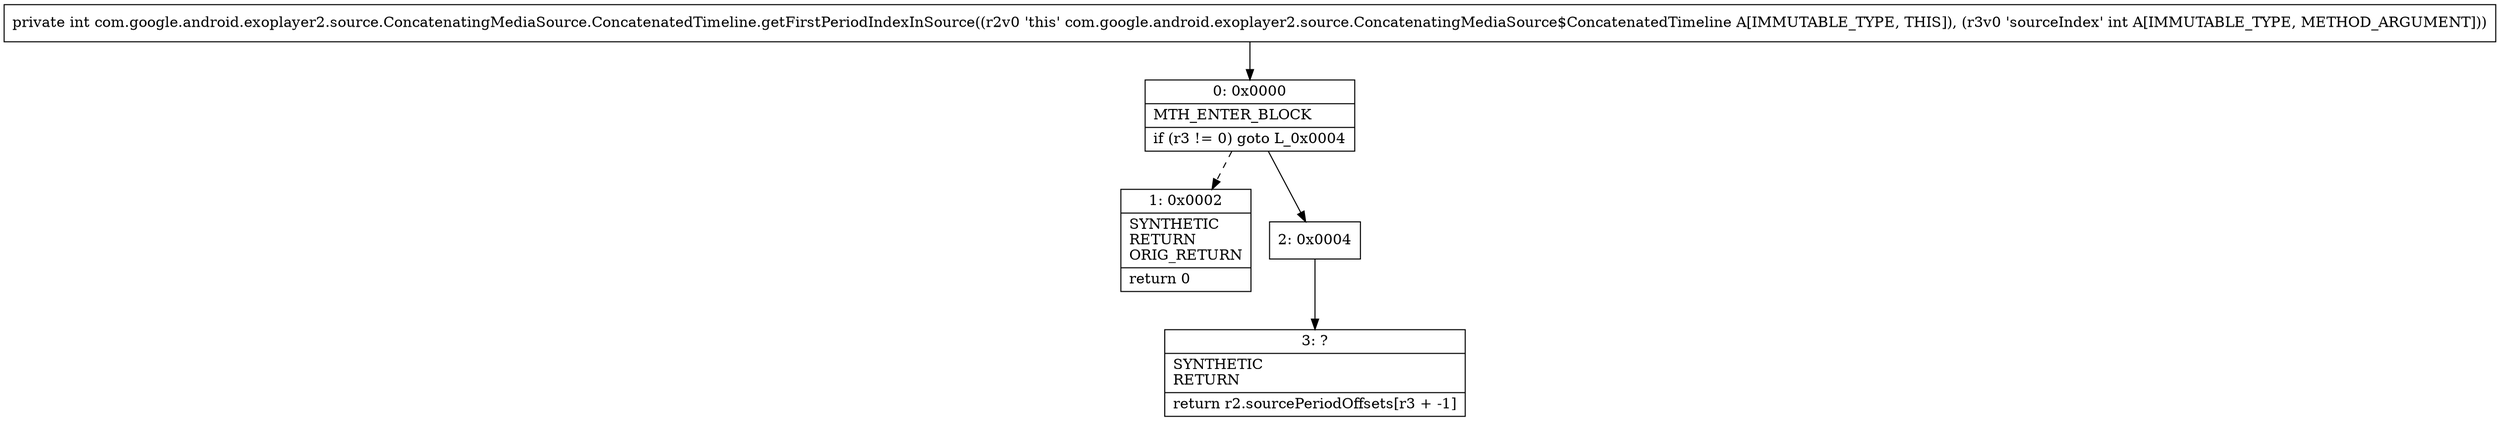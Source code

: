 digraph "CFG forcom.google.android.exoplayer2.source.ConcatenatingMediaSource.ConcatenatedTimeline.getFirstPeriodIndexInSource(I)I" {
Node_0 [shape=record,label="{0\:\ 0x0000|MTH_ENTER_BLOCK\l|if (r3 != 0) goto L_0x0004\l}"];
Node_1 [shape=record,label="{1\:\ 0x0002|SYNTHETIC\lRETURN\lORIG_RETURN\l|return 0\l}"];
Node_2 [shape=record,label="{2\:\ 0x0004}"];
Node_3 [shape=record,label="{3\:\ ?|SYNTHETIC\lRETURN\l|return r2.sourcePeriodOffsets[r3 + \-1]\l}"];
MethodNode[shape=record,label="{private int com.google.android.exoplayer2.source.ConcatenatingMediaSource.ConcatenatedTimeline.getFirstPeriodIndexInSource((r2v0 'this' com.google.android.exoplayer2.source.ConcatenatingMediaSource$ConcatenatedTimeline A[IMMUTABLE_TYPE, THIS]), (r3v0 'sourceIndex' int A[IMMUTABLE_TYPE, METHOD_ARGUMENT])) }"];
MethodNode -> Node_0;
Node_0 -> Node_1[style=dashed];
Node_0 -> Node_2;
Node_2 -> Node_3;
}

